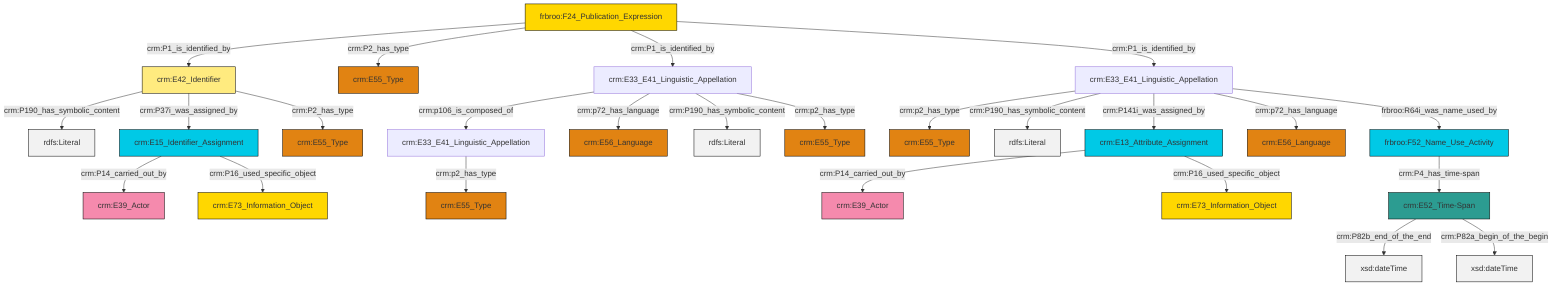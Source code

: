 graph TD
classDef Literal fill:#f2f2f2,stroke:#000000;
classDef CRM_Entity fill:#FFFFFF,stroke:#000000;
classDef Temporal_Entity fill:#00C9E6, stroke:#000000;
classDef Type fill:#E18312, stroke:#000000;
classDef Time-Span fill:#2C9C91, stroke:#000000;
classDef Appellation fill:#FFEB7F, stroke:#000000;
classDef Place fill:#008836, stroke:#000000;
classDef Persistent_Item fill:#B266B2, stroke:#000000;
classDef Conceptual_Object fill:#FFD700, stroke:#000000;
classDef Physical_Thing fill:#D2B48C, stroke:#000000;
classDef Actor fill:#f58aad, stroke:#000000;
classDef PC_Classes fill:#4ce600, stroke:#000000;
classDef Multi fill:#cccccc,stroke:#000000;

0["crm:E52_Time-Span"]:::Time-Span -->|crm:P82b_end_of_the_end| 1[xsd:dateTime]:::Literal
2["crm:E33_E41_Linguistic_Appellation"]:::Default -->|crm:p2_has_type| 3["crm:E55_Type"]:::Type
0["crm:E52_Time-Span"]:::Time-Span -->|crm:P82a_begin_of_the_begin| 6[xsd:dateTime]:::Literal
9["crm:E13_Attribute_Assignment"]:::Temporal_Entity -->|crm:P14_carried_out_by| 10["crm:E39_Actor"]:::Actor
11["frbroo:F24_Publication_Expression"]:::Conceptual_Object -->|crm:P1_is_identified_by| 4["crm:E42_Identifier"]:::Appellation
4["crm:E42_Identifier"]:::Appellation -->|crm:P190_has_symbolic_content| 20[rdfs:Literal]:::Literal
18["crm:E33_E41_Linguistic_Appellation"]:::Default -->|crm:p2_has_type| 21["crm:E55_Type"]:::Type
14["crm:E33_E41_Linguistic_Appellation"]:::Default -->|crm:p106_is_composed_of| 18["crm:E33_E41_Linguistic_Appellation"]:::Default
11["frbroo:F24_Publication_Expression"]:::Conceptual_Object -->|crm:P2_has_type| 7["crm:E55_Type"]:::Type
4["crm:E42_Identifier"]:::Appellation -->|crm:P37i_was_assigned_by| 26["crm:E15_Identifier_Assignment"]:::Temporal_Entity
14["crm:E33_E41_Linguistic_Appellation"]:::Default -->|crm:p72_has_language| 27["crm:E56_Language"]:::Type
4["crm:E42_Identifier"]:::Appellation -->|crm:P2_has_type| 24["crm:E55_Type"]:::Type
11["frbroo:F24_Publication_Expression"]:::Conceptual_Object -->|crm:P1_is_identified_by| 14["crm:E33_E41_Linguistic_Appellation"]:::Default
2["crm:E33_E41_Linguistic_Appellation"]:::Default -->|crm:P190_has_symbolic_content| 30[rdfs:Literal]:::Literal
2["crm:E33_E41_Linguistic_Appellation"]:::Default -->|crm:P141i_was_assigned_by| 9["crm:E13_Attribute_Assignment"]:::Temporal_Entity
9["crm:E13_Attribute_Assignment"]:::Temporal_Entity -->|crm:P16_used_specific_object| 12["crm:E73_Information_Object"]:::Conceptual_Object
28["frbroo:F52_Name_Use_Activity"]:::Temporal_Entity -->|crm:P4_has_time-span| 0["crm:E52_Time-Span"]:::Time-Span
2["crm:E33_E41_Linguistic_Appellation"]:::Default -->|crm:p72_has_language| 31["crm:E56_Language"]:::Type
14["crm:E33_E41_Linguistic_Appellation"]:::Default -->|crm:P190_has_symbolic_content| 42[rdfs:Literal]:::Literal
14["crm:E33_E41_Linguistic_Appellation"]:::Default -->|crm:p2_has_type| 37["crm:E55_Type"]:::Type
11["frbroo:F24_Publication_Expression"]:::Conceptual_Object -->|crm:P1_is_identified_by| 2["crm:E33_E41_Linguistic_Appellation"]:::Default
26["crm:E15_Identifier_Assignment"]:::Temporal_Entity -->|crm:P14_carried_out_by| 33["crm:E39_Actor"]:::Actor
26["crm:E15_Identifier_Assignment"]:::Temporal_Entity -->|crm:P16_used_specific_object| 16["crm:E73_Information_Object"]:::Conceptual_Object
2["crm:E33_E41_Linguistic_Appellation"]:::Default -->|frbroo:R64i_was_name_used_by| 28["frbroo:F52_Name_Use_Activity"]:::Temporal_Entity